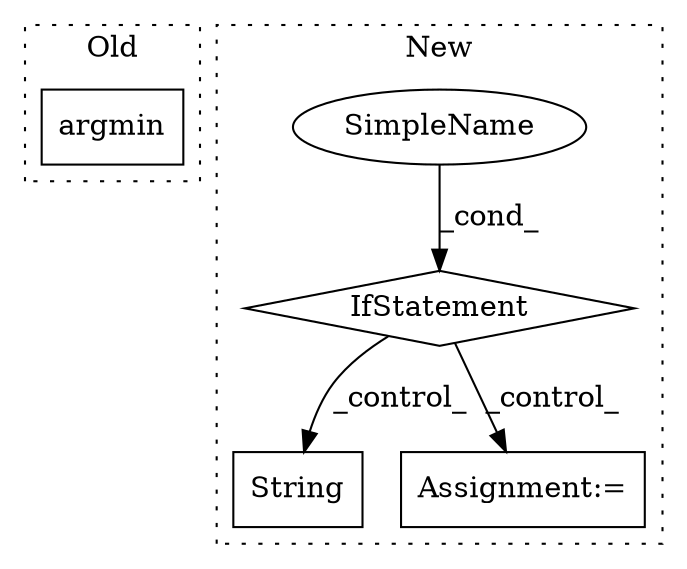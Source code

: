 digraph G {
subgraph cluster0 {
1 [label="argmin" a="32" s="19819,19830" l="7,1" shape="box"];
label = "Old";
style="dotted";
}
subgraph cluster1 {
2 [label="String" a="32" s="20052,20064" l="7,1" shape="box"];
3 [label="IfStatement" a="25" s="19794,19824" l="4,2" shape="diamond"];
4 [label="SimpleName" a="42" s="" l="" shape="ellipse"];
5 [label="Assignment:=" a="7" s="19896" l="1" shape="box"];
label = "New";
style="dotted";
}
3 -> 2 [label="_control_"];
3 -> 5 [label="_control_"];
4 -> 3 [label="_cond_"];
}